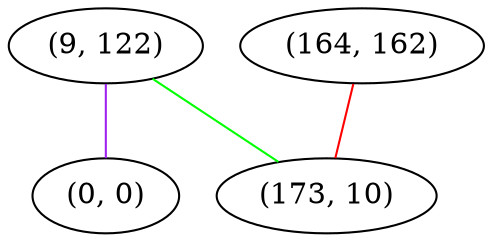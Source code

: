 graph "" {
"(9, 122)";
"(164, 162)";
"(0, 0)";
"(173, 10)";
"(9, 122)" -- "(0, 0)"  [color=purple, key=0, weight=4];
"(9, 122)" -- "(173, 10)"  [color=green, key=0, weight=2];
"(164, 162)" -- "(173, 10)"  [color=red, key=0, weight=1];
}
